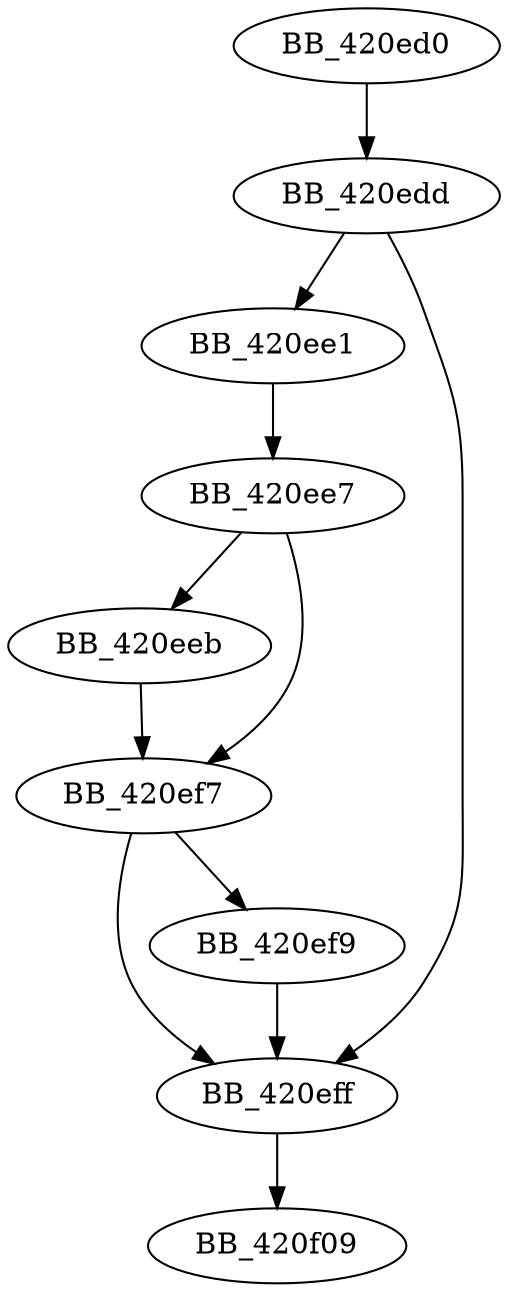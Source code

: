 DiGraph sub_420ED0{
BB_420ed0->BB_420edd
BB_420edd->BB_420ee1
BB_420edd->BB_420eff
BB_420ee1->BB_420ee7
BB_420ee7->BB_420eeb
BB_420ee7->BB_420ef7
BB_420eeb->BB_420ef7
BB_420ef7->BB_420ef9
BB_420ef7->BB_420eff
BB_420ef9->BB_420eff
BB_420eff->BB_420f09
}
